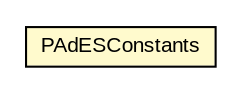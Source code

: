 #!/usr/local/bin/dot
#
# Class diagram 
# Generated by UMLGraph version R5_6-24-gf6e263 (http://www.umlgraph.org/)
#

digraph G {
	edge [fontname="arial",fontsize=10,labelfontname="arial",labelfontsize=10];
	node [fontname="arial",fontsize=10,shape=plaintext];
	nodesep=0.25;
	ranksep=0.5;
	// eu.europa.esig.dss.pdf.PAdESConstants
	c476345 [label=<<table title="eu.europa.esig.dss.pdf.PAdESConstants" border="0" cellborder="1" cellspacing="0" cellpadding="2" port="p" bgcolor="lemonChiffon" href="./PAdESConstants.html">
		<tr><td><table border="0" cellspacing="0" cellpadding="1">
<tr><td align="center" balign="center"> PAdESConstants </td></tr>
		</table></td></tr>
		</table>>, URL="./PAdESConstants.html", fontname="arial", fontcolor="black", fontsize=10.0];
}

